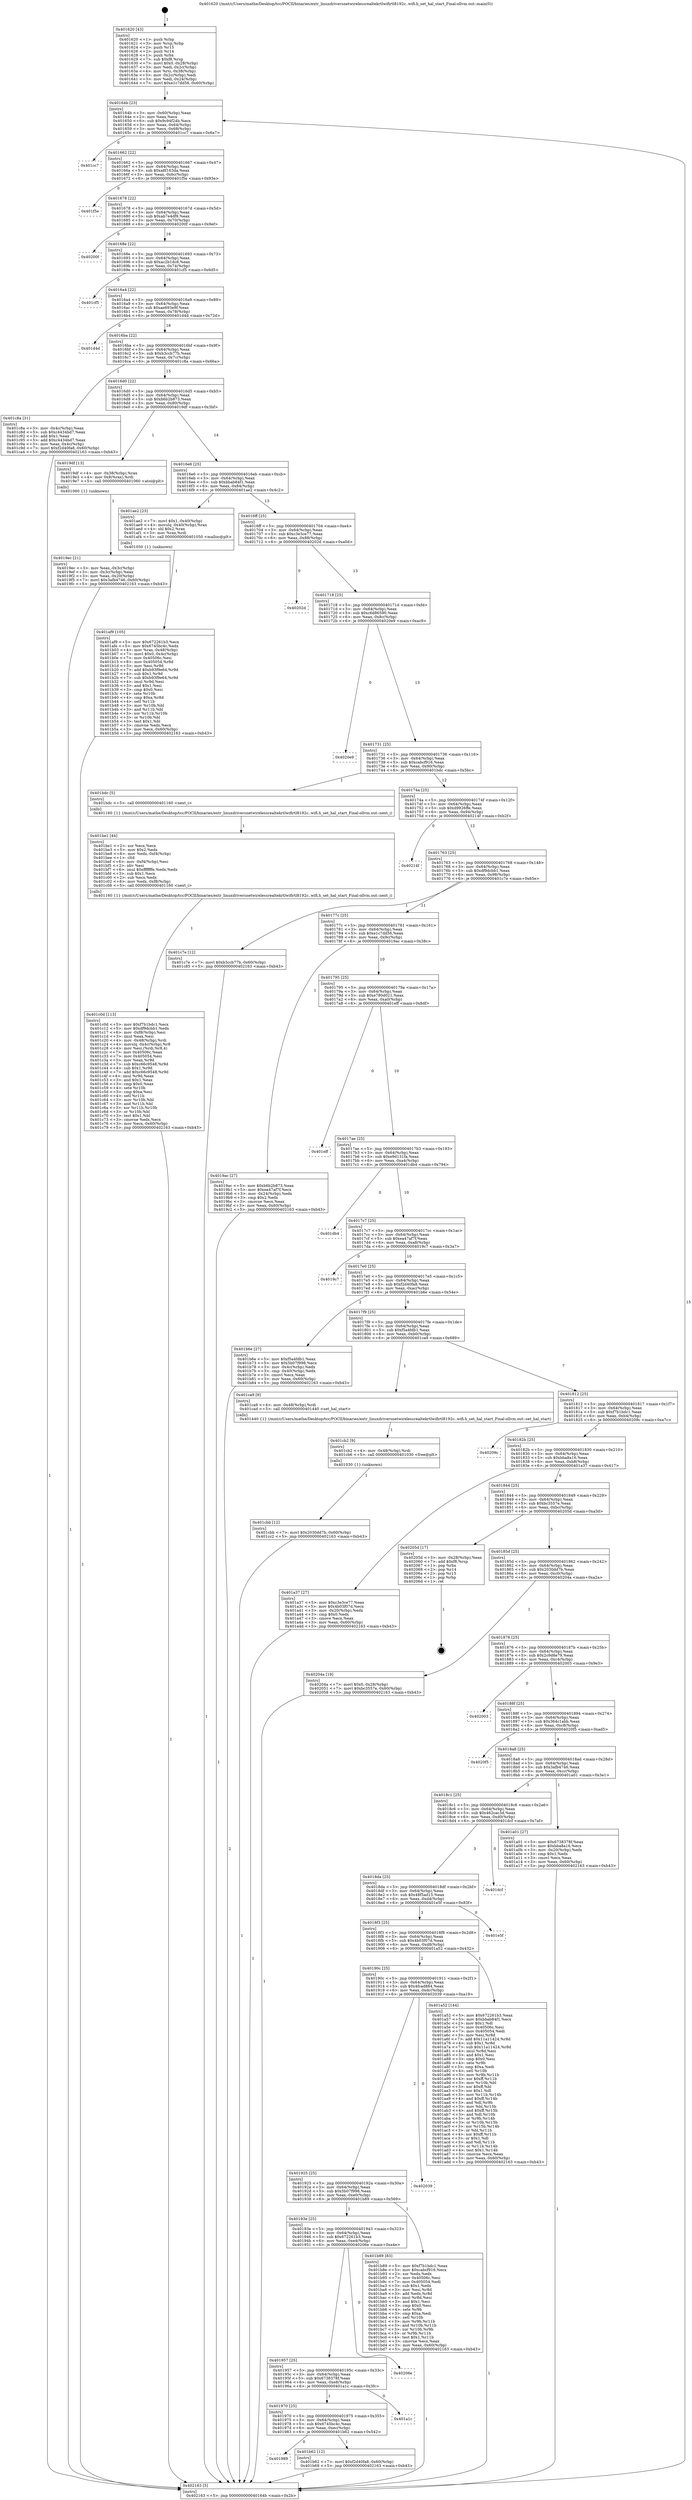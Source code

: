 digraph "0x401620" {
  label = "0x401620 (/mnt/c/Users/mathe/Desktop/tcc/POCII/binaries/extr_linuxdriversnetwirelessrealtekrtlwifirtl8192c..wifi.h_set_hal_start_Final-ollvm.out::main(0))"
  labelloc = "t"
  node[shape=record]

  Entry [label="",width=0.3,height=0.3,shape=circle,fillcolor=black,style=filled]
  "0x40164b" [label="{
     0x40164b [23]\l
     | [instrs]\l
     &nbsp;&nbsp;0x40164b \<+3\>: mov -0x60(%rbp),%eax\l
     &nbsp;&nbsp;0x40164e \<+2\>: mov %eax,%ecx\l
     &nbsp;&nbsp;0x401650 \<+6\>: sub $0x9c94f24b,%ecx\l
     &nbsp;&nbsp;0x401656 \<+3\>: mov %eax,-0x64(%rbp)\l
     &nbsp;&nbsp;0x401659 \<+3\>: mov %ecx,-0x68(%rbp)\l
     &nbsp;&nbsp;0x40165c \<+6\>: je 0000000000401cc7 \<main+0x6a7\>\l
  }"]
  "0x401cc7" [label="{
     0x401cc7\l
  }", style=dashed]
  "0x401662" [label="{
     0x401662 [22]\l
     | [instrs]\l
     &nbsp;&nbsp;0x401662 \<+5\>: jmp 0000000000401667 \<main+0x47\>\l
     &nbsp;&nbsp;0x401667 \<+3\>: mov -0x64(%rbp),%eax\l
     &nbsp;&nbsp;0x40166a \<+5\>: sub $0xa8f163da,%eax\l
     &nbsp;&nbsp;0x40166f \<+3\>: mov %eax,-0x6c(%rbp)\l
     &nbsp;&nbsp;0x401672 \<+6\>: je 0000000000401f5e \<main+0x93e\>\l
  }"]
  Exit [label="",width=0.3,height=0.3,shape=circle,fillcolor=black,style=filled,peripheries=2]
  "0x401f5e" [label="{
     0x401f5e\l
  }", style=dashed]
  "0x401678" [label="{
     0x401678 [22]\l
     | [instrs]\l
     &nbsp;&nbsp;0x401678 \<+5\>: jmp 000000000040167d \<main+0x5d\>\l
     &nbsp;&nbsp;0x40167d \<+3\>: mov -0x64(%rbp),%eax\l
     &nbsp;&nbsp;0x401680 \<+5\>: sub $0xab7e4df9,%eax\l
     &nbsp;&nbsp;0x401685 \<+3\>: mov %eax,-0x70(%rbp)\l
     &nbsp;&nbsp;0x401688 \<+6\>: je 000000000040200f \<main+0x9ef\>\l
  }"]
  "0x401cbb" [label="{
     0x401cbb [12]\l
     | [instrs]\l
     &nbsp;&nbsp;0x401cbb \<+7\>: movl $0x2030dd7b,-0x60(%rbp)\l
     &nbsp;&nbsp;0x401cc2 \<+5\>: jmp 0000000000402163 \<main+0xb43\>\l
  }"]
  "0x40200f" [label="{
     0x40200f\l
  }", style=dashed]
  "0x40168e" [label="{
     0x40168e [22]\l
     | [instrs]\l
     &nbsp;&nbsp;0x40168e \<+5\>: jmp 0000000000401693 \<main+0x73\>\l
     &nbsp;&nbsp;0x401693 \<+3\>: mov -0x64(%rbp),%eax\l
     &nbsp;&nbsp;0x401696 \<+5\>: sub $0xac2b1dc8,%eax\l
     &nbsp;&nbsp;0x40169b \<+3\>: mov %eax,-0x74(%rbp)\l
     &nbsp;&nbsp;0x40169e \<+6\>: je 0000000000401cf5 \<main+0x6d5\>\l
  }"]
  "0x401cb2" [label="{
     0x401cb2 [9]\l
     | [instrs]\l
     &nbsp;&nbsp;0x401cb2 \<+4\>: mov -0x48(%rbp),%rdi\l
     &nbsp;&nbsp;0x401cb6 \<+5\>: call 0000000000401030 \<free@plt\>\l
     | [calls]\l
     &nbsp;&nbsp;0x401030 \{1\} (unknown)\l
  }"]
  "0x401cf5" [label="{
     0x401cf5\l
  }", style=dashed]
  "0x4016a4" [label="{
     0x4016a4 [22]\l
     | [instrs]\l
     &nbsp;&nbsp;0x4016a4 \<+5\>: jmp 00000000004016a9 \<main+0x89\>\l
     &nbsp;&nbsp;0x4016a9 \<+3\>: mov -0x64(%rbp),%eax\l
     &nbsp;&nbsp;0x4016ac \<+5\>: sub $0xae693e9f,%eax\l
     &nbsp;&nbsp;0x4016b1 \<+3\>: mov %eax,-0x78(%rbp)\l
     &nbsp;&nbsp;0x4016b4 \<+6\>: je 0000000000401d4d \<main+0x72d\>\l
  }"]
  "0x401c0d" [label="{
     0x401c0d [113]\l
     | [instrs]\l
     &nbsp;&nbsp;0x401c0d \<+5\>: mov $0xf7b1bdc1,%ecx\l
     &nbsp;&nbsp;0x401c12 \<+5\>: mov $0xdf9dcbb1,%edx\l
     &nbsp;&nbsp;0x401c17 \<+6\>: mov -0xf8(%rbp),%esi\l
     &nbsp;&nbsp;0x401c1d \<+3\>: imul %eax,%esi\l
     &nbsp;&nbsp;0x401c20 \<+4\>: mov -0x48(%rbp),%rdi\l
     &nbsp;&nbsp;0x401c24 \<+4\>: movslq -0x4c(%rbp),%r8\l
     &nbsp;&nbsp;0x401c28 \<+4\>: mov %esi,(%rdi,%r8,4)\l
     &nbsp;&nbsp;0x401c2c \<+7\>: mov 0x40506c,%eax\l
     &nbsp;&nbsp;0x401c33 \<+7\>: mov 0x405054,%esi\l
     &nbsp;&nbsp;0x401c3a \<+3\>: mov %eax,%r9d\l
     &nbsp;&nbsp;0x401c3d \<+7\>: sub $0xc66c9548,%r9d\l
     &nbsp;&nbsp;0x401c44 \<+4\>: sub $0x1,%r9d\l
     &nbsp;&nbsp;0x401c48 \<+7\>: add $0xc66c9548,%r9d\l
     &nbsp;&nbsp;0x401c4f \<+4\>: imul %r9d,%eax\l
     &nbsp;&nbsp;0x401c53 \<+3\>: and $0x1,%eax\l
     &nbsp;&nbsp;0x401c56 \<+3\>: cmp $0x0,%eax\l
     &nbsp;&nbsp;0x401c59 \<+4\>: sete %r10b\l
     &nbsp;&nbsp;0x401c5d \<+3\>: cmp $0xa,%esi\l
     &nbsp;&nbsp;0x401c60 \<+4\>: setl %r11b\l
     &nbsp;&nbsp;0x401c64 \<+3\>: mov %r10b,%bl\l
     &nbsp;&nbsp;0x401c67 \<+3\>: and %r11b,%bl\l
     &nbsp;&nbsp;0x401c6a \<+3\>: xor %r11b,%r10b\l
     &nbsp;&nbsp;0x401c6d \<+3\>: or %r10b,%bl\l
     &nbsp;&nbsp;0x401c70 \<+3\>: test $0x1,%bl\l
     &nbsp;&nbsp;0x401c73 \<+3\>: cmovne %edx,%ecx\l
     &nbsp;&nbsp;0x401c76 \<+3\>: mov %ecx,-0x60(%rbp)\l
     &nbsp;&nbsp;0x401c79 \<+5\>: jmp 0000000000402163 \<main+0xb43\>\l
  }"]
  "0x401d4d" [label="{
     0x401d4d\l
  }", style=dashed]
  "0x4016ba" [label="{
     0x4016ba [22]\l
     | [instrs]\l
     &nbsp;&nbsp;0x4016ba \<+5\>: jmp 00000000004016bf \<main+0x9f\>\l
     &nbsp;&nbsp;0x4016bf \<+3\>: mov -0x64(%rbp),%eax\l
     &nbsp;&nbsp;0x4016c2 \<+5\>: sub $0xb3ccb77b,%eax\l
     &nbsp;&nbsp;0x4016c7 \<+3\>: mov %eax,-0x7c(%rbp)\l
     &nbsp;&nbsp;0x4016ca \<+6\>: je 0000000000401c8a \<main+0x66a\>\l
  }"]
  "0x401be1" [label="{
     0x401be1 [44]\l
     | [instrs]\l
     &nbsp;&nbsp;0x401be1 \<+2\>: xor %ecx,%ecx\l
     &nbsp;&nbsp;0x401be3 \<+5\>: mov $0x2,%edx\l
     &nbsp;&nbsp;0x401be8 \<+6\>: mov %edx,-0xf4(%rbp)\l
     &nbsp;&nbsp;0x401bee \<+1\>: cltd\l
     &nbsp;&nbsp;0x401bef \<+6\>: mov -0xf4(%rbp),%esi\l
     &nbsp;&nbsp;0x401bf5 \<+2\>: idiv %esi\l
     &nbsp;&nbsp;0x401bf7 \<+6\>: imul $0xfffffffe,%edx,%edx\l
     &nbsp;&nbsp;0x401bfd \<+3\>: sub $0x1,%ecx\l
     &nbsp;&nbsp;0x401c00 \<+2\>: sub %ecx,%edx\l
     &nbsp;&nbsp;0x401c02 \<+6\>: mov %edx,-0xf8(%rbp)\l
     &nbsp;&nbsp;0x401c08 \<+5\>: call 0000000000401160 \<next_i\>\l
     | [calls]\l
     &nbsp;&nbsp;0x401160 \{1\} (/mnt/c/Users/mathe/Desktop/tcc/POCII/binaries/extr_linuxdriversnetwirelessrealtekrtlwifirtl8192c..wifi.h_set_hal_start_Final-ollvm.out::next_i)\l
  }"]
  "0x401c8a" [label="{
     0x401c8a [31]\l
     | [instrs]\l
     &nbsp;&nbsp;0x401c8a \<+3\>: mov -0x4c(%rbp),%eax\l
     &nbsp;&nbsp;0x401c8d \<+5\>: sub $0xc4434bd7,%eax\l
     &nbsp;&nbsp;0x401c92 \<+3\>: add $0x1,%eax\l
     &nbsp;&nbsp;0x401c95 \<+5\>: add $0xc4434bd7,%eax\l
     &nbsp;&nbsp;0x401c9a \<+3\>: mov %eax,-0x4c(%rbp)\l
     &nbsp;&nbsp;0x401c9d \<+7\>: movl $0xf2d40fa8,-0x60(%rbp)\l
     &nbsp;&nbsp;0x401ca4 \<+5\>: jmp 0000000000402163 \<main+0xb43\>\l
  }"]
  "0x4016d0" [label="{
     0x4016d0 [22]\l
     | [instrs]\l
     &nbsp;&nbsp;0x4016d0 \<+5\>: jmp 00000000004016d5 \<main+0xb5\>\l
     &nbsp;&nbsp;0x4016d5 \<+3\>: mov -0x64(%rbp),%eax\l
     &nbsp;&nbsp;0x4016d8 \<+5\>: sub $0xb6b2b873,%eax\l
     &nbsp;&nbsp;0x4016dd \<+3\>: mov %eax,-0x80(%rbp)\l
     &nbsp;&nbsp;0x4016e0 \<+6\>: je 00000000004019df \<main+0x3bf\>\l
  }"]
  "0x401989" [label="{
     0x401989\l
  }", style=dashed]
  "0x4019df" [label="{
     0x4019df [13]\l
     | [instrs]\l
     &nbsp;&nbsp;0x4019df \<+4\>: mov -0x38(%rbp),%rax\l
     &nbsp;&nbsp;0x4019e3 \<+4\>: mov 0x8(%rax),%rdi\l
     &nbsp;&nbsp;0x4019e7 \<+5\>: call 0000000000401060 \<atoi@plt\>\l
     | [calls]\l
     &nbsp;&nbsp;0x401060 \{1\} (unknown)\l
  }"]
  "0x4016e6" [label="{
     0x4016e6 [25]\l
     | [instrs]\l
     &nbsp;&nbsp;0x4016e6 \<+5\>: jmp 00000000004016eb \<main+0xcb\>\l
     &nbsp;&nbsp;0x4016eb \<+3\>: mov -0x64(%rbp),%eax\l
     &nbsp;&nbsp;0x4016ee \<+5\>: sub $0xbbab84f1,%eax\l
     &nbsp;&nbsp;0x4016f3 \<+6\>: mov %eax,-0x84(%rbp)\l
     &nbsp;&nbsp;0x4016f9 \<+6\>: je 0000000000401ae2 \<main+0x4c2\>\l
  }"]
  "0x401b62" [label="{
     0x401b62 [12]\l
     | [instrs]\l
     &nbsp;&nbsp;0x401b62 \<+7\>: movl $0xf2d40fa8,-0x60(%rbp)\l
     &nbsp;&nbsp;0x401b69 \<+5\>: jmp 0000000000402163 \<main+0xb43\>\l
  }"]
  "0x401ae2" [label="{
     0x401ae2 [23]\l
     | [instrs]\l
     &nbsp;&nbsp;0x401ae2 \<+7\>: movl $0x1,-0x40(%rbp)\l
     &nbsp;&nbsp;0x401ae9 \<+4\>: movslq -0x40(%rbp),%rax\l
     &nbsp;&nbsp;0x401aed \<+4\>: shl $0x2,%rax\l
     &nbsp;&nbsp;0x401af1 \<+3\>: mov %rax,%rdi\l
     &nbsp;&nbsp;0x401af4 \<+5\>: call 0000000000401050 \<malloc@plt\>\l
     | [calls]\l
     &nbsp;&nbsp;0x401050 \{1\} (unknown)\l
  }"]
  "0x4016ff" [label="{
     0x4016ff [25]\l
     | [instrs]\l
     &nbsp;&nbsp;0x4016ff \<+5\>: jmp 0000000000401704 \<main+0xe4\>\l
     &nbsp;&nbsp;0x401704 \<+3\>: mov -0x64(%rbp),%eax\l
     &nbsp;&nbsp;0x401707 \<+5\>: sub $0xc3e3ce77,%eax\l
     &nbsp;&nbsp;0x40170c \<+6\>: mov %eax,-0x88(%rbp)\l
     &nbsp;&nbsp;0x401712 \<+6\>: je 000000000040202d \<main+0xa0d\>\l
  }"]
  "0x401970" [label="{
     0x401970 [25]\l
     | [instrs]\l
     &nbsp;&nbsp;0x401970 \<+5\>: jmp 0000000000401975 \<main+0x355\>\l
     &nbsp;&nbsp;0x401975 \<+3\>: mov -0x64(%rbp),%eax\l
     &nbsp;&nbsp;0x401978 \<+5\>: sub $0x6745bc4c,%eax\l
     &nbsp;&nbsp;0x40197d \<+6\>: mov %eax,-0xec(%rbp)\l
     &nbsp;&nbsp;0x401983 \<+6\>: je 0000000000401b62 \<main+0x542\>\l
  }"]
  "0x40202d" [label="{
     0x40202d\l
  }", style=dashed]
  "0x401718" [label="{
     0x401718 [25]\l
     | [instrs]\l
     &nbsp;&nbsp;0x401718 \<+5\>: jmp 000000000040171d \<main+0xfd\>\l
     &nbsp;&nbsp;0x40171d \<+3\>: mov -0x64(%rbp),%eax\l
     &nbsp;&nbsp;0x401720 \<+5\>: sub $0xc6d86590,%eax\l
     &nbsp;&nbsp;0x401725 \<+6\>: mov %eax,-0x8c(%rbp)\l
     &nbsp;&nbsp;0x40172b \<+6\>: je 00000000004020e9 \<main+0xac9\>\l
  }"]
  "0x401a1c" [label="{
     0x401a1c\l
  }", style=dashed]
  "0x4020e9" [label="{
     0x4020e9\l
  }", style=dashed]
  "0x401731" [label="{
     0x401731 [25]\l
     | [instrs]\l
     &nbsp;&nbsp;0x401731 \<+5\>: jmp 0000000000401736 \<main+0x116\>\l
     &nbsp;&nbsp;0x401736 \<+3\>: mov -0x64(%rbp),%eax\l
     &nbsp;&nbsp;0x401739 \<+5\>: sub $0xcabcf916,%eax\l
     &nbsp;&nbsp;0x40173e \<+6\>: mov %eax,-0x90(%rbp)\l
     &nbsp;&nbsp;0x401744 \<+6\>: je 0000000000401bdc \<main+0x5bc\>\l
  }"]
  "0x401957" [label="{
     0x401957 [25]\l
     | [instrs]\l
     &nbsp;&nbsp;0x401957 \<+5\>: jmp 000000000040195c \<main+0x33c\>\l
     &nbsp;&nbsp;0x40195c \<+3\>: mov -0x64(%rbp),%eax\l
     &nbsp;&nbsp;0x40195f \<+5\>: sub $0x6738378f,%eax\l
     &nbsp;&nbsp;0x401964 \<+6\>: mov %eax,-0xe8(%rbp)\l
     &nbsp;&nbsp;0x40196a \<+6\>: je 0000000000401a1c \<main+0x3fc\>\l
  }"]
  "0x401bdc" [label="{
     0x401bdc [5]\l
     | [instrs]\l
     &nbsp;&nbsp;0x401bdc \<+5\>: call 0000000000401160 \<next_i\>\l
     | [calls]\l
     &nbsp;&nbsp;0x401160 \{1\} (/mnt/c/Users/mathe/Desktop/tcc/POCII/binaries/extr_linuxdriversnetwirelessrealtekrtlwifirtl8192c..wifi.h_set_hal_start_Final-ollvm.out::next_i)\l
  }"]
  "0x40174a" [label="{
     0x40174a [25]\l
     | [instrs]\l
     &nbsp;&nbsp;0x40174a \<+5\>: jmp 000000000040174f \<main+0x12f\>\l
     &nbsp;&nbsp;0x40174f \<+3\>: mov -0x64(%rbp),%eax\l
     &nbsp;&nbsp;0x401752 \<+5\>: sub $0xd9926ffe,%eax\l
     &nbsp;&nbsp;0x401757 \<+6\>: mov %eax,-0x94(%rbp)\l
     &nbsp;&nbsp;0x40175d \<+6\>: je 000000000040214f \<main+0xb2f\>\l
  }"]
  "0x40206e" [label="{
     0x40206e\l
  }", style=dashed]
  "0x40214f" [label="{
     0x40214f\l
  }", style=dashed]
  "0x401763" [label="{
     0x401763 [25]\l
     | [instrs]\l
     &nbsp;&nbsp;0x401763 \<+5\>: jmp 0000000000401768 \<main+0x148\>\l
     &nbsp;&nbsp;0x401768 \<+3\>: mov -0x64(%rbp),%eax\l
     &nbsp;&nbsp;0x40176b \<+5\>: sub $0xdf9dcbb1,%eax\l
     &nbsp;&nbsp;0x401770 \<+6\>: mov %eax,-0x98(%rbp)\l
     &nbsp;&nbsp;0x401776 \<+6\>: je 0000000000401c7e \<main+0x65e\>\l
  }"]
  "0x40193e" [label="{
     0x40193e [25]\l
     | [instrs]\l
     &nbsp;&nbsp;0x40193e \<+5\>: jmp 0000000000401943 \<main+0x323\>\l
     &nbsp;&nbsp;0x401943 \<+3\>: mov -0x64(%rbp),%eax\l
     &nbsp;&nbsp;0x401946 \<+5\>: sub $0x672261b3,%eax\l
     &nbsp;&nbsp;0x40194b \<+6\>: mov %eax,-0xe4(%rbp)\l
     &nbsp;&nbsp;0x401951 \<+6\>: je 000000000040206e \<main+0xa4e\>\l
  }"]
  "0x401c7e" [label="{
     0x401c7e [12]\l
     | [instrs]\l
     &nbsp;&nbsp;0x401c7e \<+7\>: movl $0xb3ccb77b,-0x60(%rbp)\l
     &nbsp;&nbsp;0x401c85 \<+5\>: jmp 0000000000402163 \<main+0xb43\>\l
  }"]
  "0x40177c" [label="{
     0x40177c [25]\l
     | [instrs]\l
     &nbsp;&nbsp;0x40177c \<+5\>: jmp 0000000000401781 \<main+0x161\>\l
     &nbsp;&nbsp;0x401781 \<+3\>: mov -0x64(%rbp),%eax\l
     &nbsp;&nbsp;0x401784 \<+5\>: sub $0xe1c7dd56,%eax\l
     &nbsp;&nbsp;0x401789 \<+6\>: mov %eax,-0x9c(%rbp)\l
     &nbsp;&nbsp;0x40178f \<+6\>: je 00000000004019ac \<main+0x38c\>\l
  }"]
  "0x401b89" [label="{
     0x401b89 [83]\l
     | [instrs]\l
     &nbsp;&nbsp;0x401b89 \<+5\>: mov $0xf7b1bdc1,%eax\l
     &nbsp;&nbsp;0x401b8e \<+5\>: mov $0xcabcf916,%ecx\l
     &nbsp;&nbsp;0x401b93 \<+2\>: xor %edx,%edx\l
     &nbsp;&nbsp;0x401b95 \<+7\>: mov 0x40506c,%esi\l
     &nbsp;&nbsp;0x401b9c \<+7\>: mov 0x405054,%edi\l
     &nbsp;&nbsp;0x401ba3 \<+3\>: sub $0x1,%edx\l
     &nbsp;&nbsp;0x401ba6 \<+3\>: mov %esi,%r8d\l
     &nbsp;&nbsp;0x401ba9 \<+3\>: add %edx,%r8d\l
     &nbsp;&nbsp;0x401bac \<+4\>: imul %r8d,%esi\l
     &nbsp;&nbsp;0x401bb0 \<+3\>: and $0x1,%esi\l
     &nbsp;&nbsp;0x401bb3 \<+3\>: cmp $0x0,%esi\l
     &nbsp;&nbsp;0x401bb6 \<+4\>: sete %r9b\l
     &nbsp;&nbsp;0x401bba \<+3\>: cmp $0xa,%edi\l
     &nbsp;&nbsp;0x401bbd \<+4\>: setl %r10b\l
     &nbsp;&nbsp;0x401bc1 \<+3\>: mov %r9b,%r11b\l
     &nbsp;&nbsp;0x401bc4 \<+3\>: and %r10b,%r11b\l
     &nbsp;&nbsp;0x401bc7 \<+3\>: xor %r10b,%r9b\l
     &nbsp;&nbsp;0x401bca \<+3\>: or %r9b,%r11b\l
     &nbsp;&nbsp;0x401bcd \<+4\>: test $0x1,%r11b\l
     &nbsp;&nbsp;0x401bd1 \<+3\>: cmovne %ecx,%eax\l
     &nbsp;&nbsp;0x401bd4 \<+3\>: mov %eax,-0x60(%rbp)\l
     &nbsp;&nbsp;0x401bd7 \<+5\>: jmp 0000000000402163 \<main+0xb43\>\l
  }"]
  "0x4019ac" [label="{
     0x4019ac [27]\l
     | [instrs]\l
     &nbsp;&nbsp;0x4019ac \<+5\>: mov $0xb6b2b873,%eax\l
     &nbsp;&nbsp;0x4019b1 \<+5\>: mov $0xea47af7f,%ecx\l
     &nbsp;&nbsp;0x4019b6 \<+3\>: mov -0x24(%rbp),%edx\l
     &nbsp;&nbsp;0x4019b9 \<+3\>: cmp $0x2,%edx\l
     &nbsp;&nbsp;0x4019bc \<+3\>: cmovne %ecx,%eax\l
     &nbsp;&nbsp;0x4019bf \<+3\>: mov %eax,-0x60(%rbp)\l
     &nbsp;&nbsp;0x4019c2 \<+5\>: jmp 0000000000402163 \<main+0xb43\>\l
  }"]
  "0x401795" [label="{
     0x401795 [25]\l
     | [instrs]\l
     &nbsp;&nbsp;0x401795 \<+5\>: jmp 000000000040179a \<main+0x17a\>\l
     &nbsp;&nbsp;0x40179a \<+3\>: mov -0x64(%rbp),%eax\l
     &nbsp;&nbsp;0x40179d \<+5\>: sub $0xe780d021,%eax\l
     &nbsp;&nbsp;0x4017a2 \<+6\>: mov %eax,-0xa0(%rbp)\l
     &nbsp;&nbsp;0x4017a8 \<+6\>: je 0000000000401eff \<main+0x8df\>\l
  }"]
  "0x402163" [label="{
     0x402163 [5]\l
     | [instrs]\l
     &nbsp;&nbsp;0x402163 \<+5\>: jmp 000000000040164b \<main+0x2b\>\l
  }"]
  "0x401620" [label="{
     0x401620 [43]\l
     | [instrs]\l
     &nbsp;&nbsp;0x401620 \<+1\>: push %rbp\l
     &nbsp;&nbsp;0x401621 \<+3\>: mov %rsp,%rbp\l
     &nbsp;&nbsp;0x401624 \<+2\>: push %r15\l
     &nbsp;&nbsp;0x401626 \<+2\>: push %r14\l
     &nbsp;&nbsp;0x401628 \<+1\>: push %rbx\l
     &nbsp;&nbsp;0x401629 \<+7\>: sub $0xf8,%rsp\l
     &nbsp;&nbsp;0x401630 \<+7\>: movl $0x0,-0x28(%rbp)\l
     &nbsp;&nbsp;0x401637 \<+3\>: mov %edi,-0x2c(%rbp)\l
     &nbsp;&nbsp;0x40163a \<+4\>: mov %rsi,-0x38(%rbp)\l
     &nbsp;&nbsp;0x40163e \<+3\>: mov -0x2c(%rbp),%edi\l
     &nbsp;&nbsp;0x401641 \<+3\>: mov %edi,-0x24(%rbp)\l
     &nbsp;&nbsp;0x401644 \<+7\>: movl $0xe1c7dd56,-0x60(%rbp)\l
  }"]
  "0x4019ec" [label="{
     0x4019ec [21]\l
     | [instrs]\l
     &nbsp;&nbsp;0x4019ec \<+3\>: mov %eax,-0x3c(%rbp)\l
     &nbsp;&nbsp;0x4019ef \<+3\>: mov -0x3c(%rbp),%eax\l
     &nbsp;&nbsp;0x4019f2 \<+3\>: mov %eax,-0x20(%rbp)\l
     &nbsp;&nbsp;0x4019f5 \<+7\>: movl $0x3afb4746,-0x60(%rbp)\l
     &nbsp;&nbsp;0x4019fc \<+5\>: jmp 0000000000402163 \<main+0xb43\>\l
  }"]
  "0x401925" [label="{
     0x401925 [25]\l
     | [instrs]\l
     &nbsp;&nbsp;0x401925 \<+5\>: jmp 000000000040192a \<main+0x30a\>\l
     &nbsp;&nbsp;0x40192a \<+3\>: mov -0x64(%rbp),%eax\l
     &nbsp;&nbsp;0x40192d \<+5\>: sub $0x5b07f998,%eax\l
     &nbsp;&nbsp;0x401932 \<+6\>: mov %eax,-0xe0(%rbp)\l
     &nbsp;&nbsp;0x401938 \<+6\>: je 0000000000401b89 \<main+0x569\>\l
  }"]
  "0x401eff" [label="{
     0x401eff\l
  }", style=dashed]
  "0x4017ae" [label="{
     0x4017ae [25]\l
     | [instrs]\l
     &nbsp;&nbsp;0x4017ae \<+5\>: jmp 00000000004017b3 \<main+0x193\>\l
     &nbsp;&nbsp;0x4017b3 \<+3\>: mov -0x64(%rbp),%eax\l
     &nbsp;&nbsp;0x4017b6 \<+5\>: sub $0xe9d131fa,%eax\l
     &nbsp;&nbsp;0x4017bb \<+6\>: mov %eax,-0xa4(%rbp)\l
     &nbsp;&nbsp;0x4017c1 \<+6\>: je 0000000000401db4 \<main+0x794\>\l
  }"]
  "0x402039" [label="{
     0x402039\l
  }", style=dashed]
  "0x401db4" [label="{
     0x401db4\l
  }", style=dashed]
  "0x4017c7" [label="{
     0x4017c7 [25]\l
     | [instrs]\l
     &nbsp;&nbsp;0x4017c7 \<+5\>: jmp 00000000004017cc \<main+0x1ac\>\l
     &nbsp;&nbsp;0x4017cc \<+3\>: mov -0x64(%rbp),%eax\l
     &nbsp;&nbsp;0x4017cf \<+5\>: sub $0xea47af7f,%eax\l
     &nbsp;&nbsp;0x4017d4 \<+6\>: mov %eax,-0xa8(%rbp)\l
     &nbsp;&nbsp;0x4017da \<+6\>: je 00000000004019c7 \<main+0x3a7\>\l
  }"]
  "0x401af9" [label="{
     0x401af9 [105]\l
     | [instrs]\l
     &nbsp;&nbsp;0x401af9 \<+5\>: mov $0x672261b3,%ecx\l
     &nbsp;&nbsp;0x401afe \<+5\>: mov $0x6745bc4c,%edx\l
     &nbsp;&nbsp;0x401b03 \<+4\>: mov %rax,-0x48(%rbp)\l
     &nbsp;&nbsp;0x401b07 \<+7\>: movl $0x0,-0x4c(%rbp)\l
     &nbsp;&nbsp;0x401b0e \<+7\>: mov 0x40506c,%esi\l
     &nbsp;&nbsp;0x401b15 \<+8\>: mov 0x405054,%r8d\l
     &nbsp;&nbsp;0x401b1d \<+3\>: mov %esi,%r9d\l
     &nbsp;&nbsp;0x401b20 \<+7\>: add $0xb93f9e64,%r9d\l
     &nbsp;&nbsp;0x401b27 \<+4\>: sub $0x1,%r9d\l
     &nbsp;&nbsp;0x401b2b \<+7\>: sub $0xb93f9e64,%r9d\l
     &nbsp;&nbsp;0x401b32 \<+4\>: imul %r9d,%esi\l
     &nbsp;&nbsp;0x401b36 \<+3\>: and $0x1,%esi\l
     &nbsp;&nbsp;0x401b39 \<+3\>: cmp $0x0,%esi\l
     &nbsp;&nbsp;0x401b3c \<+4\>: sete %r10b\l
     &nbsp;&nbsp;0x401b40 \<+4\>: cmp $0xa,%r8d\l
     &nbsp;&nbsp;0x401b44 \<+4\>: setl %r11b\l
     &nbsp;&nbsp;0x401b48 \<+3\>: mov %r10b,%bl\l
     &nbsp;&nbsp;0x401b4b \<+3\>: and %r11b,%bl\l
     &nbsp;&nbsp;0x401b4e \<+3\>: xor %r11b,%r10b\l
     &nbsp;&nbsp;0x401b51 \<+3\>: or %r10b,%bl\l
     &nbsp;&nbsp;0x401b54 \<+3\>: test $0x1,%bl\l
     &nbsp;&nbsp;0x401b57 \<+3\>: cmovne %edx,%ecx\l
     &nbsp;&nbsp;0x401b5a \<+3\>: mov %ecx,-0x60(%rbp)\l
     &nbsp;&nbsp;0x401b5d \<+5\>: jmp 0000000000402163 \<main+0xb43\>\l
  }"]
  "0x4019c7" [label="{
     0x4019c7\l
  }", style=dashed]
  "0x4017e0" [label="{
     0x4017e0 [25]\l
     | [instrs]\l
     &nbsp;&nbsp;0x4017e0 \<+5\>: jmp 00000000004017e5 \<main+0x1c5\>\l
     &nbsp;&nbsp;0x4017e5 \<+3\>: mov -0x64(%rbp),%eax\l
     &nbsp;&nbsp;0x4017e8 \<+5\>: sub $0xf2d40fa8,%eax\l
     &nbsp;&nbsp;0x4017ed \<+6\>: mov %eax,-0xac(%rbp)\l
     &nbsp;&nbsp;0x4017f3 \<+6\>: je 0000000000401b6e \<main+0x54e\>\l
  }"]
  "0x40190c" [label="{
     0x40190c [25]\l
     | [instrs]\l
     &nbsp;&nbsp;0x40190c \<+5\>: jmp 0000000000401911 \<main+0x2f1\>\l
     &nbsp;&nbsp;0x401911 \<+3\>: mov -0x64(%rbp),%eax\l
     &nbsp;&nbsp;0x401914 \<+5\>: sub $0x4fcad884,%eax\l
     &nbsp;&nbsp;0x401919 \<+6\>: mov %eax,-0xdc(%rbp)\l
     &nbsp;&nbsp;0x40191f \<+6\>: je 0000000000402039 \<main+0xa19\>\l
  }"]
  "0x401b6e" [label="{
     0x401b6e [27]\l
     | [instrs]\l
     &nbsp;&nbsp;0x401b6e \<+5\>: mov $0xf5a4fdb1,%eax\l
     &nbsp;&nbsp;0x401b73 \<+5\>: mov $0x5b07f998,%ecx\l
     &nbsp;&nbsp;0x401b78 \<+3\>: mov -0x4c(%rbp),%edx\l
     &nbsp;&nbsp;0x401b7b \<+3\>: cmp -0x40(%rbp),%edx\l
     &nbsp;&nbsp;0x401b7e \<+3\>: cmovl %ecx,%eax\l
     &nbsp;&nbsp;0x401b81 \<+3\>: mov %eax,-0x60(%rbp)\l
     &nbsp;&nbsp;0x401b84 \<+5\>: jmp 0000000000402163 \<main+0xb43\>\l
  }"]
  "0x4017f9" [label="{
     0x4017f9 [25]\l
     | [instrs]\l
     &nbsp;&nbsp;0x4017f9 \<+5\>: jmp 00000000004017fe \<main+0x1de\>\l
     &nbsp;&nbsp;0x4017fe \<+3\>: mov -0x64(%rbp),%eax\l
     &nbsp;&nbsp;0x401801 \<+5\>: sub $0xf5a4fdb1,%eax\l
     &nbsp;&nbsp;0x401806 \<+6\>: mov %eax,-0xb0(%rbp)\l
     &nbsp;&nbsp;0x40180c \<+6\>: je 0000000000401ca9 \<main+0x689\>\l
  }"]
  "0x401a52" [label="{
     0x401a52 [144]\l
     | [instrs]\l
     &nbsp;&nbsp;0x401a52 \<+5\>: mov $0x672261b3,%eax\l
     &nbsp;&nbsp;0x401a57 \<+5\>: mov $0xbbab84f1,%ecx\l
     &nbsp;&nbsp;0x401a5c \<+2\>: mov $0x1,%dl\l
     &nbsp;&nbsp;0x401a5e \<+7\>: mov 0x40506c,%esi\l
     &nbsp;&nbsp;0x401a65 \<+7\>: mov 0x405054,%edi\l
     &nbsp;&nbsp;0x401a6c \<+3\>: mov %esi,%r8d\l
     &nbsp;&nbsp;0x401a6f \<+7\>: add $0x11a11424,%r8d\l
     &nbsp;&nbsp;0x401a76 \<+4\>: sub $0x1,%r8d\l
     &nbsp;&nbsp;0x401a7a \<+7\>: sub $0x11a11424,%r8d\l
     &nbsp;&nbsp;0x401a81 \<+4\>: imul %r8d,%esi\l
     &nbsp;&nbsp;0x401a85 \<+3\>: and $0x1,%esi\l
     &nbsp;&nbsp;0x401a88 \<+3\>: cmp $0x0,%esi\l
     &nbsp;&nbsp;0x401a8b \<+4\>: sete %r9b\l
     &nbsp;&nbsp;0x401a8f \<+3\>: cmp $0xa,%edi\l
     &nbsp;&nbsp;0x401a92 \<+4\>: setl %r10b\l
     &nbsp;&nbsp;0x401a96 \<+3\>: mov %r9b,%r11b\l
     &nbsp;&nbsp;0x401a99 \<+4\>: xor $0xff,%r11b\l
     &nbsp;&nbsp;0x401a9d \<+3\>: mov %r10b,%bl\l
     &nbsp;&nbsp;0x401aa0 \<+3\>: xor $0xff,%bl\l
     &nbsp;&nbsp;0x401aa3 \<+3\>: xor $0x1,%dl\l
     &nbsp;&nbsp;0x401aa6 \<+3\>: mov %r11b,%r14b\l
     &nbsp;&nbsp;0x401aa9 \<+4\>: and $0xff,%r14b\l
     &nbsp;&nbsp;0x401aad \<+3\>: and %dl,%r9b\l
     &nbsp;&nbsp;0x401ab0 \<+3\>: mov %bl,%r15b\l
     &nbsp;&nbsp;0x401ab3 \<+4\>: and $0xff,%r15b\l
     &nbsp;&nbsp;0x401ab7 \<+3\>: and %dl,%r10b\l
     &nbsp;&nbsp;0x401aba \<+3\>: or %r9b,%r14b\l
     &nbsp;&nbsp;0x401abd \<+3\>: or %r10b,%r15b\l
     &nbsp;&nbsp;0x401ac0 \<+3\>: xor %r15b,%r14b\l
     &nbsp;&nbsp;0x401ac3 \<+3\>: or %bl,%r11b\l
     &nbsp;&nbsp;0x401ac6 \<+4\>: xor $0xff,%r11b\l
     &nbsp;&nbsp;0x401aca \<+3\>: or $0x1,%dl\l
     &nbsp;&nbsp;0x401acd \<+3\>: and %dl,%r11b\l
     &nbsp;&nbsp;0x401ad0 \<+3\>: or %r11b,%r14b\l
     &nbsp;&nbsp;0x401ad3 \<+4\>: test $0x1,%r14b\l
     &nbsp;&nbsp;0x401ad7 \<+3\>: cmovne %ecx,%eax\l
     &nbsp;&nbsp;0x401ada \<+3\>: mov %eax,-0x60(%rbp)\l
     &nbsp;&nbsp;0x401add \<+5\>: jmp 0000000000402163 \<main+0xb43\>\l
  }"]
  "0x401ca9" [label="{
     0x401ca9 [9]\l
     | [instrs]\l
     &nbsp;&nbsp;0x401ca9 \<+4\>: mov -0x48(%rbp),%rdi\l
     &nbsp;&nbsp;0x401cad \<+5\>: call 0000000000401440 \<set_hal_start\>\l
     | [calls]\l
     &nbsp;&nbsp;0x401440 \{1\} (/mnt/c/Users/mathe/Desktop/tcc/POCII/binaries/extr_linuxdriversnetwirelessrealtekrtlwifirtl8192c..wifi.h_set_hal_start_Final-ollvm.out::set_hal_start)\l
  }"]
  "0x401812" [label="{
     0x401812 [25]\l
     | [instrs]\l
     &nbsp;&nbsp;0x401812 \<+5\>: jmp 0000000000401817 \<main+0x1f7\>\l
     &nbsp;&nbsp;0x401817 \<+3\>: mov -0x64(%rbp),%eax\l
     &nbsp;&nbsp;0x40181a \<+5\>: sub $0xf7b1bdc1,%eax\l
     &nbsp;&nbsp;0x40181f \<+6\>: mov %eax,-0xb4(%rbp)\l
     &nbsp;&nbsp;0x401825 \<+6\>: je 000000000040209c \<main+0xa7c\>\l
  }"]
  "0x4018f3" [label="{
     0x4018f3 [25]\l
     | [instrs]\l
     &nbsp;&nbsp;0x4018f3 \<+5\>: jmp 00000000004018f8 \<main+0x2d8\>\l
     &nbsp;&nbsp;0x4018f8 \<+3\>: mov -0x64(%rbp),%eax\l
     &nbsp;&nbsp;0x4018fb \<+5\>: sub $0x4b03f07d,%eax\l
     &nbsp;&nbsp;0x401900 \<+6\>: mov %eax,-0xd8(%rbp)\l
     &nbsp;&nbsp;0x401906 \<+6\>: je 0000000000401a52 \<main+0x432\>\l
  }"]
  "0x40209c" [label="{
     0x40209c\l
  }", style=dashed]
  "0x40182b" [label="{
     0x40182b [25]\l
     | [instrs]\l
     &nbsp;&nbsp;0x40182b \<+5\>: jmp 0000000000401830 \<main+0x210\>\l
     &nbsp;&nbsp;0x401830 \<+3\>: mov -0x64(%rbp),%eax\l
     &nbsp;&nbsp;0x401833 \<+5\>: sub $0xbba8a16,%eax\l
     &nbsp;&nbsp;0x401838 \<+6\>: mov %eax,-0xb8(%rbp)\l
     &nbsp;&nbsp;0x40183e \<+6\>: je 0000000000401a37 \<main+0x417\>\l
  }"]
  "0x401e5f" [label="{
     0x401e5f\l
  }", style=dashed]
  "0x401a37" [label="{
     0x401a37 [27]\l
     | [instrs]\l
     &nbsp;&nbsp;0x401a37 \<+5\>: mov $0xc3e3ce77,%eax\l
     &nbsp;&nbsp;0x401a3c \<+5\>: mov $0x4b03f07d,%ecx\l
     &nbsp;&nbsp;0x401a41 \<+3\>: mov -0x20(%rbp),%edx\l
     &nbsp;&nbsp;0x401a44 \<+3\>: cmp $0x0,%edx\l
     &nbsp;&nbsp;0x401a47 \<+3\>: cmove %ecx,%eax\l
     &nbsp;&nbsp;0x401a4a \<+3\>: mov %eax,-0x60(%rbp)\l
     &nbsp;&nbsp;0x401a4d \<+5\>: jmp 0000000000402163 \<main+0xb43\>\l
  }"]
  "0x401844" [label="{
     0x401844 [25]\l
     | [instrs]\l
     &nbsp;&nbsp;0x401844 \<+5\>: jmp 0000000000401849 \<main+0x229\>\l
     &nbsp;&nbsp;0x401849 \<+3\>: mov -0x64(%rbp),%eax\l
     &nbsp;&nbsp;0x40184c \<+5\>: sub $0xbc3557e,%eax\l
     &nbsp;&nbsp;0x401851 \<+6\>: mov %eax,-0xbc(%rbp)\l
     &nbsp;&nbsp;0x401857 \<+6\>: je 000000000040205d \<main+0xa3d\>\l
  }"]
  "0x4018da" [label="{
     0x4018da [25]\l
     | [instrs]\l
     &nbsp;&nbsp;0x4018da \<+5\>: jmp 00000000004018df \<main+0x2bf\>\l
     &nbsp;&nbsp;0x4018df \<+3\>: mov -0x64(%rbp),%eax\l
     &nbsp;&nbsp;0x4018e2 \<+5\>: sub $0x48f5ad15,%eax\l
     &nbsp;&nbsp;0x4018e7 \<+6\>: mov %eax,-0xd4(%rbp)\l
     &nbsp;&nbsp;0x4018ed \<+6\>: je 0000000000401e5f \<main+0x83f\>\l
  }"]
  "0x40205d" [label="{
     0x40205d [17]\l
     | [instrs]\l
     &nbsp;&nbsp;0x40205d \<+3\>: mov -0x28(%rbp),%eax\l
     &nbsp;&nbsp;0x402060 \<+7\>: add $0xf8,%rsp\l
     &nbsp;&nbsp;0x402067 \<+1\>: pop %rbx\l
     &nbsp;&nbsp;0x402068 \<+2\>: pop %r14\l
     &nbsp;&nbsp;0x40206a \<+2\>: pop %r15\l
     &nbsp;&nbsp;0x40206c \<+1\>: pop %rbp\l
     &nbsp;&nbsp;0x40206d \<+1\>: ret\l
  }"]
  "0x40185d" [label="{
     0x40185d [25]\l
     | [instrs]\l
     &nbsp;&nbsp;0x40185d \<+5\>: jmp 0000000000401862 \<main+0x242\>\l
     &nbsp;&nbsp;0x401862 \<+3\>: mov -0x64(%rbp),%eax\l
     &nbsp;&nbsp;0x401865 \<+5\>: sub $0x2030dd7b,%eax\l
     &nbsp;&nbsp;0x40186a \<+6\>: mov %eax,-0xc0(%rbp)\l
     &nbsp;&nbsp;0x401870 \<+6\>: je 000000000040204a \<main+0xa2a\>\l
  }"]
  "0x401dcf" [label="{
     0x401dcf\l
  }", style=dashed]
  "0x40204a" [label="{
     0x40204a [19]\l
     | [instrs]\l
     &nbsp;&nbsp;0x40204a \<+7\>: movl $0x0,-0x28(%rbp)\l
     &nbsp;&nbsp;0x402051 \<+7\>: movl $0xbc3557e,-0x60(%rbp)\l
     &nbsp;&nbsp;0x402058 \<+5\>: jmp 0000000000402163 \<main+0xb43\>\l
  }"]
  "0x401876" [label="{
     0x401876 [25]\l
     | [instrs]\l
     &nbsp;&nbsp;0x401876 \<+5\>: jmp 000000000040187b \<main+0x25b\>\l
     &nbsp;&nbsp;0x40187b \<+3\>: mov -0x64(%rbp),%eax\l
     &nbsp;&nbsp;0x40187e \<+5\>: sub $0x2c9d8e79,%eax\l
     &nbsp;&nbsp;0x401883 \<+6\>: mov %eax,-0xc4(%rbp)\l
     &nbsp;&nbsp;0x401889 \<+6\>: je 0000000000402003 \<main+0x9e3\>\l
  }"]
  "0x4018c1" [label="{
     0x4018c1 [25]\l
     | [instrs]\l
     &nbsp;&nbsp;0x4018c1 \<+5\>: jmp 00000000004018c6 \<main+0x2a6\>\l
     &nbsp;&nbsp;0x4018c6 \<+3\>: mov -0x64(%rbp),%eax\l
     &nbsp;&nbsp;0x4018c9 \<+5\>: sub $0x462cac3d,%eax\l
     &nbsp;&nbsp;0x4018ce \<+6\>: mov %eax,-0xd0(%rbp)\l
     &nbsp;&nbsp;0x4018d4 \<+6\>: je 0000000000401dcf \<main+0x7af\>\l
  }"]
  "0x402003" [label="{
     0x402003\l
  }", style=dashed]
  "0x40188f" [label="{
     0x40188f [25]\l
     | [instrs]\l
     &nbsp;&nbsp;0x40188f \<+5\>: jmp 0000000000401894 \<main+0x274\>\l
     &nbsp;&nbsp;0x401894 \<+3\>: mov -0x64(%rbp),%eax\l
     &nbsp;&nbsp;0x401897 \<+5\>: sub $0x364c1abb,%eax\l
     &nbsp;&nbsp;0x40189c \<+6\>: mov %eax,-0xc8(%rbp)\l
     &nbsp;&nbsp;0x4018a2 \<+6\>: je 00000000004020f5 \<main+0xad5\>\l
  }"]
  "0x401a01" [label="{
     0x401a01 [27]\l
     | [instrs]\l
     &nbsp;&nbsp;0x401a01 \<+5\>: mov $0x6738378f,%eax\l
     &nbsp;&nbsp;0x401a06 \<+5\>: mov $0xbba8a16,%ecx\l
     &nbsp;&nbsp;0x401a0b \<+3\>: mov -0x20(%rbp),%edx\l
     &nbsp;&nbsp;0x401a0e \<+3\>: cmp $0x1,%edx\l
     &nbsp;&nbsp;0x401a11 \<+3\>: cmovl %ecx,%eax\l
     &nbsp;&nbsp;0x401a14 \<+3\>: mov %eax,-0x60(%rbp)\l
     &nbsp;&nbsp;0x401a17 \<+5\>: jmp 0000000000402163 \<main+0xb43\>\l
  }"]
  "0x4020f5" [label="{
     0x4020f5\l
  }", style=dashed]
  "0x4018a8" [label="{
     0x4018a8 [25]\l
     | [instrs]\l
     &nbsp;&nbsp;0x4018a8 \<+5\>: jmp 00000000004018ad \<main+0x28d\>\l
     &nbsp;&nbsp;0x4018ad \<+3\>: mov -0x64(%rbp),%eax\l
     &nbsp;&nbsp;0x4018b0 \<+5\>: sub $0x3afb4746,%eax\l
     &nbsp;&nbsp;0x4018b5 \<+6\>: mov %eax,-0xcc(%rbp)\l
     &nbsp;&nbsp;0x4018bb \<+6\>: je 0000000000401a01 \<main+0x3e1\>\l
  }"]
  Entry -> "0x401620" [label=" 1"]
  "0x40164b" -> "0x401cc7" [label=" 0"]
  "0x40164b" -> "0x401662" [label=" 16"]
  "0x40205d" -> Exit [label=" 1"]
  "0x401662" -> "0x401f5e" [label=" 0"]
  "0x401662" -> "0x401678" [label=" 16"]
  "0x40204a" -> "0x402163" [label=" 1"]
  "0x401678" -> "0x40200f" [label=" 0"]
  "0x401678" -> "0x40168e" [label=" 16"]
  "0x401cbb" -> "0x402163" [label=" 1"]
  "0x40168e" -> "0x401cf5" [label=" 0"]
  "0x40168e" -> "0x4016a4" [label=" 16"]
  "0x401cb2" -> "0x401cbb" [label=" 1"]
  "0x4016a4" -> "0x401d4d" [label=" 0"]
  "0x4016a4" -> "0x4016ba" [label=" 16"]
  "0x401ca9" -> "0x401cb2" [label=" 1"]
  "0x4016ba" -> "0x401c8a" [label=" 1"]
  "0x4016ba" -> "0x4016d0" [label=" 15"]
  "0x401c8a" -> "0x402163" [label=" 1"]
  "0x4016d0" -> "0x4019df" [label=" 1"]
  "0x4016d0" -> "0x4016e6" [label=" 14"]
  "0x401c7e" -> "0x402163" [label=" 1"]
  "0x4016e6" -> "0x401ae2" [label=" 1"]
  "0x4016e6" -> "0x4016ff" [label=" 13"]
  "0x401c0d" -> "0x402163" [label=" 1"]
  "0x4016ff" -> "0x40202d" [label=" 0"]
  "0x4016ff" -> "0x401718" [label=" 13"]
  "0x401bdc" -> "0x401be1" [label=" 1"]
  "0x401718" -> "0x4020e9" [label=" 0"]
  "0x401718" -> "0x401731" [label=" 13"]
  "0x401b89" -> "0x402163" [label=" 1"]
  "0x401731" -> "0x401bdc" [label=" 1"]
  "0x401731" -> "0x40174a" [label=" 12"]
  "0x401b62" -> "0x402163" [label=" 1"]
  "0x40174a" -> "0x40214f" [label=" 0"]
  "0x40174a" -> "0x401763" [label=" 12"]
  "0x401970" -> "0x401989" [label=" 0"]
  "0x401763" -> "0x401c7e" [label=" 1"]
  "0x401763" -> "0x40177c" [label=" 11"]
  "0x401be1" -> "0x401c0d" [label=" 1"]
  "0x40177c" -> "0x4019ac" [label=" 1"]
  "0x40177c" -> "0x401795" [label=" 10"]
  "0x4019ac" -> "0x402163" [label=" 1"]
  "0x401620" -> "0x40164b" [label=" 1"]
  "0x402163" -> "0x40164b" [label=" 15"]
  "0x4019df" -> "0x4019ec" [label=" 1"]
  "0x4019ec" -> "0x402163" [label=" 1"]
  "0x401957" -> "0x401970" [label=" 1"]
  "0x401795" -> "0x401eff" [label=" 0"]
  "0x401795" -> "0x4017ae" [label=" 10"]
  "0x401b6e" -> "0x402163" [label=" 2"]
  "0x4017ae" -> "0x401db4" [label=" 0"]
  "0x4017ae" -> "0x4017c7" [label=" 10"]
  "0x40193e" -> "0x401957" [label=" 1"]
  "0x4017c7" -> "0x4019c7" [label=" 0"]
  "0x4017c7" -> "0x4017e0" [label=" 10"]
  "0x401970" -> "0x401b62" [label=" 1"]
  "0x4017e0" -> "0x401b6e" [label=" 2"]
  "0x4017e0" -> "0x4017f9" [label=" 8"]
  "0x401925" -> "0x40193e" [label=" 1"]
  "0x4017f9" -> "0x401ca9" [label=" 1"]
  "0x4017f9" -> "0x401812" [label=" 7"]
  "0x401925" -> "0x401b89" [label=" 1"]
  "0x401812" -> "0x40209c" [label=" 0"]
  "0x401812" -> "0x40182b" [label=" 7"]
  "0x40190c" -> "0x401925" [label=" 2"]
  "0x40182b" -> "0x401a37" [label=" 1"]
  "0x40182b" -> "0x401844" [label=" 6"]
  "0x40190c" -> "0x402039" [label=" 0"]
  "0x401844" -> "0x40205d" [label=" 1"]
  "0x401844" -> "0x40185d" [label=" 5"]
  "0x401af9" -> "0x402163" [label=" 1"]
  "0x40185d" -> "0x40204a" [label=" 1"]
  "0x40185d" -> "0x401876" [label=" 4"]
  "0x401ae2" -> "0x401af9" [label=" 1"]
  "0x401876" -> "0x402003" [label=" 0"]
  "0x401876" -> "0x40188f" [label=" 4"]
  "0x4018f3" -> "0x40190c" [label=" 2"]
  "0x40188f" -> "0x4020f5" [label=" 0"]
  "0x40188f" -> "0x4018a8" [label=" 4"]
  "0x4018f3" -> "0x401a52" [label=" 1"]
  "0x4018a8" -> "0x401a01" [label=" 1"]
  "0x4018a8" -> "0x4018c1" [label=" 3"]
  "0x401a01" -> "0x402163" [label=" 1"]
  "0x401a37" -> "0x402163" [label=" 1"]
  "0x401a52" -> "0x402163" [label=" 1"]
  "0x4018c1" -> "0x401dcf" [label=" 0"]
  "0x4018c1" -> "0x4018da" [label=" 3"]
  "0x40193e" -> "0x40206e" [label=" 0"]
  "0x4018da" -> "0x401e5f" [label=" 0"]
  "0x4018da" -> "0x4018f3" [label=" 3"]
  "0x401957" -> "0x401a1c" [label=" 0"]
}
